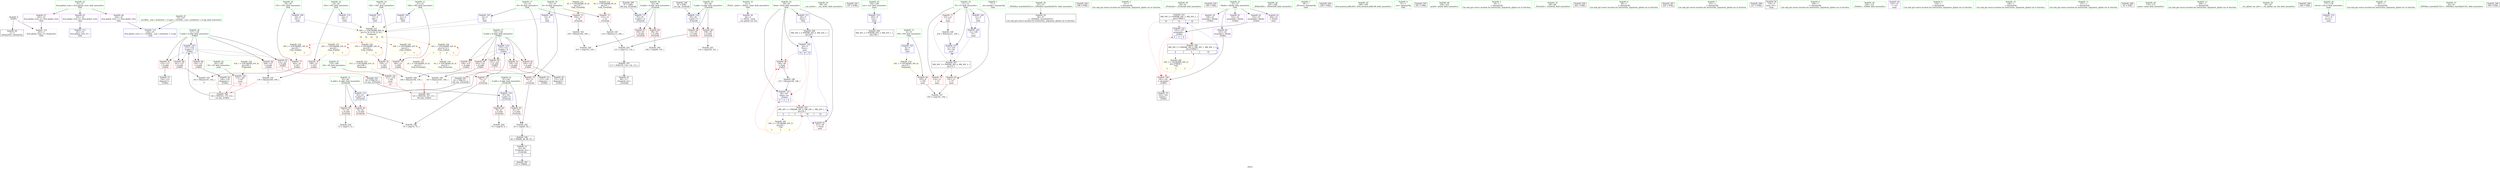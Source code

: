 digraph "SVFG" {
	label="SVFG";

	Node0x5572a5806910 [shape=record,color=grey,label="{NodeID: 0\nNullPtr}"];
	Node0x5572a5806910 -> Node0x5572a581ef80[style=solid];
	Node0x5572a5806910 -> Node0x5572a5823850[style=solid];
	Node0x5572a581e840 [shape=record,color=red,label="{NodeID: 97\n153\<--127\n\<--Y.addr\n_Z3dfsii\n}"];
	Node0x5572a581e840 -> Node0x5572a581f730[style=solid];
	Node0x5572a581c000 [shape=record,color=green,label="{NodeID: 14\n4\<--6\n_ZStL8__ioinit\<--_ZStL8__ioinit_field_insensitive\nGlob }"];
	Node0x5572a581c000 -> Node0x5572a581f800[style=solid];
	Node0x5572a5821b30 [shape=record,color=grey,label="{NodeID: 194\n167 = Binary(165, 166, )\n|{<s0>5}}"];
	Node0x5572a5821b30:s0 -> Node0x5572a5845c60[style=solid,color=red];
	Node0x5572a581e530 [shape=record,color=blue,label="{NodeID: 111\n28\<--9\nTotal\<--\nGlob }"];
	Node0x5572a581e530 -> Node0x5572a5831a70[style=dashed];
	Node0x5572a581cd40 [shape=record,color=green,label="{NodeID: 28\n48\<--49\n__cxa_atexit\<--__cxa_atexit_field_insensitive\n}"];
	Node0x5572a5844e60 [shape=record,color=black,label="{NodeID: 291\n197 = PHI()\n}"];
	Node0x5572a5831a70 [shape=record,color=black,label="{NodeID: 208\nMR_24V_2 = PHI(MR_24V_4, MR_24V_1, )\npts\{29 \}\n}"];
	Node0x5572a5831a70 -> Node0x5572a5824240[style=dashed];
	Node0x5572a5824170 [shape=record,color=blue,label="{NodeID: 125\n183\<--9\nLen\<--\nmain\n}"];
	Node0x5572a5824170 -> Node0x5572a5831f70[style=dashed];
	Node0x5572a581d9c0 [shape=record,color=green,label="{NodeID: 42\n181\<--182\nSY\<--SY_field_insensitive\nmain\n}"];
	Node0x5572a581d9c0 -> Node0x5572a581ec50[style=solid];
	Node0x5572a581f660 [shape=record,color=black,label="{NodeID: 56\n151\<--150\nidxprom5\<--\n_Z3dfsii\n}"];
	Node0x5572a5834a20 [shape=record,color=yellow,style=double,label="{NodeID: 236\n32V_1 = ENCHI(MR_32V_0)\npts\{14 16 \}\nFun[_Z3dfsii]|{<s0>3|<s1>3|<s2>4|<s3>5}}"];
	Node0x5572a5834a20:s0 -> Node0x5572a5833730[style=dashed,color=red];
	Node0x5572a5834a20:s1 -> Node0x5572a5833840[style=dashed,color=red];
	Node0x5572a5834a20:s2 -> Node0x5572a5834a20[style=dashed,color=red];
	Node0x5572a5834a20:s3 -> Node0x5572a5834a20[style=dashed,color=red];
	Node0x5572a5820250 [shape=record,color=red,label="{NodeID: 70\n214\<--11\n\<--TT\nmain\n}"];
	Node0x5572a5820db0 [shape=record,color=red,label="{NodeID: 84\n78\<--67\n\<--Y.addr\n_Z5checkii\n}"];
	Node0x5572a5820db0 -> Node0x5572a5822430[style=solid];
	Node0x5572a5806850 [shape=record,color=green,label="{NodeID: 1\n7\<--1\n__dso_handle\<--dummyObj\nGlob }"];
	Node0x5572a581e910 [shape=record,color=red,label="{NodeID: 98\n161\<--127\n\<--Y.addr\n_Z3dfsii\n}"];
	Node0x5572a581e910 -> Node0x5572a58219b0[style=solid];
	Node0x5572a581c0d0 [shape=record,color=green,label="{NodeID: 15\n8\<--10\nNN\<--NN_field_insensitive\nGlob }"];
	Node0x5572a581c0d0 -> Node0x5572a58200b0[style=solid];
	Node0x5572a581c0d0 -> Node0x5572a581ed20[style=solid];
	Node0x5572a5821cb0 [shape=record,color=grey,label="{NodeID: 195\n114 = Binary(113, 106, )\n}"];
	Node0x5572a5821cb0 -> Node0x5572a582a860[style=solid];
	Node0x5572a581e630 [shape=record,color=blue,label="{NodeID: 112\n241\<--34\nllvm.global_ctors_0\<--\nGlob }"];
	Node0x5572a581ce40 [shape=record,color=green,label="{NodeID: 29\n47\<--53\n_ZNSt8ios_base4InitD1Ev\<--_ZNSt8ios_base4InitD1Ev_field_insensitive\n}"];
	Node0x5572a581ce40 -> Node0x5572a581f150[style=solid];
	Node0x5572a5844f60 [shape=record,color=black,label="{NodeID: 292\n198 = PHI()\n}"];
	Node0x5572a5831f70 [shape=record,color=black,label="{NodeID: 209\nMR_45V_2 = PHI(MR_45V_3, MR_45V_1, )\npts\{184 \}\n}"];
	Node0x5572a5831f70 -> Node0x5572a5824170[style=dashed];
	Node0x5572a5824240 [shape=record,color=blue,label="{NodeID: 126\n28\<--9\nTotal\<--\nmain\n|{<s0>16|<s1>16|<s2>16}}"];
	Node0x5572a5824240:s0 -> Node0x5572a5820a70[style=dashed,color=red];
	Node0x5572a5824240:s1 -> Node0x5572a5823e30[style=dashed,color=red];
	Node0x5572a5824240:s2 -> Node0x5572a5830b70[style=dashed,color=red];
	Node0x5572a581da90 [shape=record,color=green,label="{NodeID: 43\n183\<--184\nLen\<--Len_field_insensitive\nmain\n}"];
	Node0x5572a581da90 -> Node0x5572a5824170[style=solid];
	Node0x5572a5833e90 [shape=record,color=yellow,style=double,label="{NodeID: 223\n41V_1 = ENCHI(MR_41V_0)\npts\{180 \}\nFun[main]}"];
	Node0x5572a5833e90 -> Node0x5572a581eb80[style=dashed];
	Node0x5572a581f730 [shape=record,color=black,label="{NodeID: 57\n154\<--153\nidxprom7\<--\n_Z3dfsii\n}"];
	Node0x5572a5820320 [shape=record,color=red,label="{NodeID: 71\n221\<--11\n\<--TT\nmain\n}"];
	Node0x5572a5820320 -> Node0x5572a58284d0[style=solid];
	Node0x5572a5820e80 [shape=record,color=red,label="{NodeID: 85\n81\<--67\n\<--Y.addr\n_Z5checkii\n}"];
	Node0x5572a5820e80 -> Node0x5572a582a720[style=solid];
	Node0x5572a581b110 [shape=record,color=green,label="{NodeID: 2\n9\<--1\n\<--dummyObj\nCan only get source location for instruction, argument, global var or function.}"];
	Node0x5572a581e9e0 [shape=record,color=red,label="{NodeID: 99\n168\<--127\n\<--Y.addr\n_Z3dfsii\n}"];
	Node0x5572a581e9e0 -> Node0x5572a5828650[style=solid];
	Node0x5572a581c1a0 [shape=record,color=green,label="{NodeID: 16\n11\<--12\nTT\<--TT_field_insensitive\nGlob }"];
	Node0x5572a581c1a0 -> Node0x5572a5820180[style=solid];
	Node0x5572a581c1a0 -> Node0x5572a5820250[style=solid];
	Node0x5572a581c1a0 -> Node0x5572a5820320[style=solid];
	Node0x5572a581c1a0 -> Node0x5572a581ee20[style=solid];
	Node0x5572a581c1a0 -> Node0x5572a58240a0[style=solid];
	Node0x5572a581c1a0 -> Node0x5572a5824310[style=solid];
	Node0x5572a5821e30 [shape=record,color=grey,label="{NodeID: 196\n100 = cmp(99, 101, )\n}"];
	Node0x5572a5823790 [shape=record,color=blue,label="{NodeID: 113\n242\<--35\nllvm.global_ctors_1\<--_GLOBAL__sub_I_xreborner_1_0.cpp\nGlob }"];
	Node0x5572a581cf40 [shape=record,color=green,label="{NodeID: 30\n60\<--61\n_Z5checkii\<--_Z5checkii_field_insensitive\n}"];
	Node0x5572a5845060 [shape=record,color=black,label="{NodeID: 293\n199 = PHI()\n}"];
	Node0x5572a5832470 [shape=record,color=black,label="{NodeID: 210\nMR_30V_2 = PHI(MR_30V_3, MR_30V_1, )\npts\{270000 \}\n|{<s0>16|<s1>16|<s2>16}}"];
	Node0x5572a5832470:s0 -> Node0x5572a581eab0[style=dashed,color=red];
	Node0x5572a5832470:s1 -> Node0x5572a5823f00[style=dashed,color=red];
	Node0x5572a5832470:s2 -> Node0x5572a5831070[style=dashed,color=red];
	Node0x5572a5824310 [shape=record,color=blue,label="{NodeID: 127\n11\<--222\nTT\<--inc\nmain\n}"];
	Node0x5572a5824310 -> Node0x5572a5831570[style=dashed];
	Node0x5572a581db60 [shape=record,color=green,label="{NodeID: 44\n187\<--188\n_ZNSirsERi\<--_ZNSirsERi_field_insensitive\n}"];
	Node0x5572a5833f70 [shape=record,color=yellow,style=double,label="{NodeID: 224\n43V_1 = ENCHI(MR_43V_0)\npts\{182 \}\nFun[main]}"];
	Node0x5572a5833f70 -> Node0x5572a581ec50[style=dashed];
	Node0x5572a581f800 [shape=record,color=purple,label="{NodeID: 58\n44\<--4\n\<--_ZStL8__ioinit\n__cxx_global_var_init\n}"];
	Node0x5572a58203f0 [shape=record,color=red,label="{NodeID: 72\n75\<--13\n\<--W\n_Z5checkii\n}"];
	Node0x5572a58203f0 -> Node0x5572a5822130[style=solid];
	Node0x5572a5820f50 [shape=record,color=red,label="{NodeID: 86\n99\<--93\n\<--X.addr\n_Z5outofii\n}"];
	Node0x5572a5820f50 -> Node0x5572a5821e30[style=solid];
	Node0x5572a581b1a0 [shape=record,color=green,label="{NodeID: 3\n30\<--1\n_ZSt3cin\<--dummyObj\nGlob }"];
	Node0x5572a581eab0 [shape=record,color=red,label="{NodeID: 100\n142\<--141\n\<--arrayidx2\n_Z3dfsii\n}"];
	Node0x5572a581eab0 -> Node0x5572a581f590[style=solid];
	Node0x5572a581c270 [shape=record,color=green,label="{NodeID: 17\n13\<--14\nW\<--W_field_insensitive\nGlob }"];
	Node0x5572a581c270 -> Node0x5572a58203f0[style=solid];
	Node0x5572a581c270 -> Node0x5572a58204c0[style=solid];
	Node0x5572a581c270 -> Node0x5572a581df30[style=solid];
	Node0x5572a5821fb0 [shape=record,color=grey,label="{NodeID: 197\n193 = cmp(191, 192, )\n}"];
	Node0x5572a5823850 [shape=record,color=blue, style = dotted,label="{NodeID: 114\n243\<--3\nllvm.global_ctors_2\<--dummyVal\nGlob }"];
	Node0x5572a581d040 [shape=record,color=green,label="{NodeID: 31\n65\<--66\nX.addr\<--X.addr_field_insensitive\n_Z5checkii\n}"];
	Node0x5572a581d040 -> Node0x5572a5820c10[style=solid];
	Node0x5572a581d040 -> Node0x5572a5820ce0[style=solid];
	Node0x5572a581d040 -> Node0x5572a5823950[style=solid];
	Node0x5572a5845160 [shape=record,color=black,label="{NodeID: 294\n200 = PHI()\n}"];
	Node0x5572a5832970 [shape=record,color=yellow,style=double,label="{NodeID: 211\n2V_1 = ENCHI(MR_2V_0)\npts\{14 \}\nFun[_Z5outofii]}"];
	Node0x5572a5832970 -> Node0x5572a58204c0[style=dashed];
	Node0x5572a581dc60 [shape=record,color=green,label="{NodeID: 45\n208\<--209\nllvm.memset.p0i8.i64\<--llvm.memset.p0i8.i64_field_insensitive\n}"];
	Node0x5572a581f8d0 [shape=record,color=purple,label="{NodeID: 59\n138\<--25\narrayidx\<--Marks\n_Z3dfsii\n}"];
	Node0x5572a58204c0 [shape=record,color=red,label="{NodeID: 73\n104\<--13\n\<--W\n_Z5outofii\n}"];
	Node0x5572a58204c0 -> Node0x5572a5821830[style=solid];
	Node0x5572a5821020 [shape=record,color=red,label="{NodeID: 87\n103\<--93\n\<--X.addr\n_Z5outofii\n}"];
	Node0x5572a5821020 -> Node0x5572a58222b0[style=solid];
	Node0x5572a581b230 [shape=record,color=green,label="{NodeID: 4\n31\<--1\n.str\<--dummyObj\nGlob }"];
	Node0x5572a581eb80 [shape=record,color=red,label="{NodeID: 101\n211\<--179\n\<--SX\nmain\n|{<s0>16}}"];
	Node0x5572a581eb80:s0 -> Node0x5572a5845c60[style=solid,color=red];
	Node0x5572a581c340 [shape=record,color=green,label="{NodeID: 18\n15\<--16\nH\<--H_field_insensitive\nGlob }"];
	Node0x5572a581c340 -> Node0x5572a5820590[style=solid];
	Node0x5572a581c340 -> Node0x5572a5820660[style=solid];
	Node0x5572a581c340 -> Node0x5572a581e030[style=solid];
	Node0x5572a5837e80 [shape=record,color=yellow,style=double,label="{NodeID: 281\n24V_3 = CSCHI(MR_24V_2)\npts\{29 \}\nCS[]|{<s0>5|<s1>5|<s2>5}}"];
	Node0x5572a5837e80:s0 -> Node0x5572a5820a70[style=dashed,color=red];
	Node0x5572a5837e80:s1 -> Node0x5572a5823e30[style=dashed,color=red];
	Node0x5572a5837e80:s2 -> Node0x5572a5830b70[style=dashed,color=red];
	Node0x5572a5822130 [shape=record,color=grey,label="{NodeID: 198\n76 = cmp(74, 75, )\n}"];
	Node0x5572a5823950 [shape=record,color=blue,label="{NodeID: 115\n65\<--63\nX.addr\<--X\n_Z5checkii\n}"];
	Node0x5572a5823950 -> Node0x5572a5820c10[style=dashed];
	Node0x5572a5823950 -> Node0x5572a5820ce0[style=dashed];
	Node0x5572a581d110 [shape=record,color=green,label="{NodeID: 32\n67\<--68\nY.addr\<--Y.addr_field_insensitive\n_Z5checkii\n}"];
	Node0x5572a581d110 -> Node0x5572a5820db0[style=solid];
	Node0x5572a581d110 -> Node0x5572a5820e80[style=solid];
	Node0x5572a581d110 -> Node0x5572a5823a20[style=solid];
	Node0x5572a5845260 [shape=record,color=black,label="{NodeID: 295\n201 = PHI()\n}"];
	Node0x5572a5833490 [shape=record,color=yellow,style=double,label="{NodeID: 212\n4V_1 = ENCHI(MR_4V_0)\npts\{16 \}\nFun[_Z5outofii]}"];
	Node0x5572a5833490 -> Node0x5572a5820660[style=dashed];
	Node0x5572a581dd60 [shape=record,color=green,label="{NodeID: 46\n218\<--219\nprintf\<--printf_field_insensitive\n}"];
	Node0x5572a581f9a0 [shape=record,color=purple,label="{NodeID: 60\n141\<--25\narrayidx2\<--Marks\n_Z3dfsii\n}"];
	Node0x5572a581f9a0 -> Node0x5572a581eab0[style=solid];
	Node0x5572a5820590 [shape=record,color=red,label="{NodeID: 74\n82\<--15\n\<--H\n_Z5checkii\n}"];
	Node0x5572a5820590 -> Node0x5572a582a720[style=solid];
	Node0x5572a58210f0 [shape=record,color=red,label="{NodeID: 88\n109\<--95\n\<--Y.addr\n_Z5outofii\n}"];
	Node0x5572a58210f0 -> Node0x5572a58225b0[style=solid];
	Node0x5572a581b2c0 [shape=record,color=green,label="{NodeID: 5\n34\<--1\n\<--dummyObj\nCan only get source location for instruction, argument, global var or function.}"];
	Node0x5572a581ec50 [shape=record,color=red,label="{NodeID: 102\n212\<--181\n\<--SY\nmain\n|{<s0>16}}"];
	Node0x5572a581ec50:s0 -> Node0x5572a5845f40[style=solid,color=red];
	Node0x5572a581c440 [shape=record,color=green,label="{NodeID: 19\n17\<--18\nOX1\<--OX1_field_insensitive\nGlob }"];
	Node0x5572a581c440 -> Node0x5572a5820730[style=solid];
	Node0x5572a581c440 -> Node0x5572a581e130[style=solid];
	Node0x5572a5837fe0 [shape=record,color=yellow,style=double,label="{NodeID: 282\n30V_3 = CSCHI(MR_30V_2)\npts\{270000 \}\nCS[]|{<s0>5|<s1>5|<s2>5}}"];
	Node0x5572a5837fe0:s0 -> Node0x5572a581eab0[style=dashed,color=red];
	Node0x5572a5837fe0:s1 -> Node0x5572a5823f00[style=dashed,color=red];
	Node0x5572a5837fe0:s2 -> Node0x5572a5831070[style=dashed,color=red];
	Node0x5572a58222b0 [shape=record,color=grey,label="{NodeID: 199\n107 = cmp(103, 105, )\n}"];
	Node0x5572a5823a20 [shape=record,color=blue,label="{NodeID: 116\n67\<--64\nY.addr\<--Y\n_Z5checkii\n}"];
	Node0x5572a5823a20 -> Node0x5572a5820db0[style=dashed];
	Node0x5572a5823a20 -> Node0x5572a5820e80[style=dashed];
	Node0x5572a581d1e0 [shape=record,color=green,label="{NodeID: 33\n88\<--89\n_Z5outofii\<--_Z5outofii_field_insensitive\n}"];
	Node0x5572a5845360 [shape=record,color=black,label="{NodeID: 296\n202 = PHI()\n}"];
	Node0x5572a581de60 [shape=record,color=green,label="{NodeID: 47\n35\<--237\n_GLOBAL__sub_I_xreborner_1_0.cpp\<--_GLOBAL__sub_I_xreborner_1_0.cpp_field_insensitive\n}"];
	Node0x5572a581de60 -> Node0x5572a5823790[style=solid];
	Node0x5572a5834210 [shape=record,color=yellow,style=double,label="{NodeID: 227\n48V_1 = ENCHI(MR_48V_0)\npts\{14 16 18 20 22 24 \}\nFun[main]|{<s0>16|<s1>16|<s2>16|<s3>16|<s4>16}}"];
	Node0x5572a5834210:s0 -> Node0x5572a58342f0[style=dashed,color=red];
	Node0x5572a5834210:s1 -> Node0x5572a5834400[style=dashed,color=red];
	Node0x5572a5834210:s2 -> Node0x5572a58344e0[style=dashed,color=red];
	Node0x5572a5834210:s3 -> Node0x5572a58345c0[style=dashed,color=red];
	Node0x5572a5834210:s4 -> Node0x5572a5834a20[style=dashed,color=red];
	Node0x5572a581fa70 [shape=record,color=purple,label="{NodeID: 61\n152\<--25\narrayidx6\<--Marks\n_Z3dfsii\n}"];
	Node0x5572a5820660 [shape=record,color=red,label="{NodeID: 75\n113\<--15\n\<--H\n_Z5outofii\n}"];
	Node0x5572a5820660 -> Node0x5572a5821cb0[style=solid];
	Node0x5572a58211c0 [shape=record,color=red,label="{NodeID: 89\n112\<--95\n\<--Y.addr\n_Z5outofii\n}"];
	Node0x5572a58211c0 -> Node0x5572a582a860[style=solid];
	Node0x5572a581bb00 [shape=record,color=green,label="{NodeID: 6\n86\<--1\n\<--dummyObj\nCan only get source location for instruction, argument, global var or function.}"];
	Node0x5572a5827590 [shape=record,color=black,label="{NodeID: 186\n85 = PHI(86, 86, 86, 83, )\n}"];
	Node0x5572a5827590 -> Node0x5572a581f250[style=solid];
	Node0x5572a581ed20 [shape=record,color=blue,label="{NodeID: 103\n8\<--9\nNN\<--\nGlob }"];
	Node0x5572a581ed20 -> Node0x5572a5833ae0[style=dashed];
	Node0x5572a581c540 [shape=record,color=green,label="{NodeID: 20\n19\<--20\nOY1\<--OY1_field_insensitive\nGlob }"];
	Node0x5572a581c540 -> Node0x5572a5820800[style=solid];
	Node0x5572a581c540 -> Node0x5572a581e230[style=solid];
	Node0x5572a5822430 [shape=record,color=grey,label="{NodeID: 200\n79 = cmp(78, 9, )\n}"];
	Node0x5572a5823af0 [shape=record,color=blue,label="{NodeID: 117\n93\<--91\nX.addr\<--X\n_Z5outofii\n}"];
	Node0x5572a5823af0 -> Node0x5572a5820f50[style=dashed];
	Node0x5572a5823af0 -> Node0x5572a5821020[style=dashed];
	Node0x5572a581d2e0 [shape=record,color=green,label="{NodeID: 34\n93\<--94\nX.addr\<--X.addr_field_insensitive\n_Z5outofii\n}"];
	Node0x5572a581d2e0 -> Node0x5572a5820f50[style=solid];
	Node0x5572a581d2e0 -> Node0x5572a5821020[style=solid];
	Node0x5572a581d2e0 -> Node0x5572a5823af0[style=solid];
	Node0x5572a5845590 [shape=record,color=black,label="{NodeID: 297\n203 = PHI()\n}"];
	Node0x5572a581ef80 [shape=record,color=black,label="{NodeID: 48\n2\<--3\ndummyVal\<--dummyVal\n}"];
	Node0x5572a58342f0 [shape=record,color=yellow,style=double,label="{NodeID: 228\n16V_1 = ENCHI(MR_16V_0)\npts\{18 \}\nFun[_Z3dfsii]|{|<s1>4|<s2>5}}"];
	Node0x5572a58342f0 -> Node0x5572a5820730[style=dashed];
	Node0x5572a58342f0:s1 -> Node0x5572a58342f0[style=dashed,color=red];
	Node0x5572a58342f0:s2 -> Node0x5572a58342f0[style=dashed,color=red];
	Node0x5572a581fb40 [shape=record,color=purple,label="{NodeID: 62\n155\<--25\narrayidx8\<--Marks\n_Z3dfsii\n}"];
	Node0x5572a581fb40 -> Node0x5572a5823f00[style=solid];
	Node0x5572a5820730 [shape=record,color=red,label="{NodeID: 76\n159\<--17\n\<--OX1\n_Z3dfsii\n}"];
	Node0x5572a5820730 -> Node0x5572a5828350[style=solid];
	Node0x5572a5821290 [shape=record,color=red,label="{NodeID: 90\n131\<--125\n\<--X.addr\n_Z3dfsii\n|{<s0>3}}"];
	Node0x5572a5821290:s0 -> Node0x5572a5845990[style=solid,color=red];
	Node0x5572a581bb90 [shape=record,color=green,label="{NodeID: 7\n101\<--1\n\<--dummyObj\nCan only get source location for instruction, argument, global var or function.}"];
	Node0x5572a5827bb0 [shape=record,color=black,label="{NodeID: 187\n117 = PHI(118, 118, 118, 115, )\n}"];
	Node0x5572a5827bb0 -> Node0x5572a581f320[style=solid];
	Node0x5572a581ee20 [shape=record,color=blue,label="{NodeID: 104\n11\<--9\nTT\<--\nGlob }"];
	Node0x5572a581ee20 -> Node0x5572a58240a0[style=dashed];
	Node0x5572a581c640 [shape=record,color=green,label="{NodeID: 21\n21\<--22\nOX2\<--OX2_field_insensitive\nGlob }"];
	Node0x5572a581c640 -> Node0x5572a58208d0[style=solid];
	Node0x5572a581c640 -> Node0x5572a581e330[style=solid];
	Node0x5572a58225b0 [shape=record,color=grey,label="{NodeID: 201\n110 = cmp(109, 101, )\n}"];
	Node0x5572a5823bc0 [shape=record,color=blue,label="{NodeID: 118\n95\<--92\nY.addr\<--Y\n_Z5outofii\n}"];
	Node0x5572a5823bc0 -> Node0x5572a58210f0[style=dashed];
	Node0x5572a5823bc0 -> Node0x5572a58211c0[style=dashed];
	Node0x5572a581d3b0 [shape=record,color=green,label="{NodeID: 35\n95\<--96\nY.addr\<--Y.addr_field_insensitive\n_Z5outofii\n}"];
	Node0x5572a581d3b0 -> Node0x5572a58210f0[style=solid];
	Node0x5572a581d3b0 -> Node0x5572a58211c0[style=solid];
	Node0x5572a581d3b0 -> Node0x5572a5823bc0[style=solid];
	Node0x5572a5845660 [shape=record,color=black,label="{NodeID: 298\n217 = PHI()\n}"];
	Node0x5572a5833730 [shape=record,color=yellow,style=double,label="{NodeID: 215\n2V_1 = ENCHI(MR_2V_0)\npts\{14 \}\nFun[_Z5checkii]}"];
	Node0x5572a5833730 -> Node0x5572a58203f0[style=dashed];
	Node0x5572a581f080 [shape=record,color=black,label="{NodeID: 49\n176\<--9\nmain_ret\<--\nmain\n}"];
	Node0x5572a5834400 [shape=record,color=yellow,style=double,label="{NodeID: 229\n18V_1 = ENCHI(MR_18V_0)\npts\{20 \}\nFun[_Z3dfsii]|{|<s1>4|<s2>5}}"];
	Node0x5572a5834400 -> Node0x5572a5820800[style=dashed];
	Node0x5572a5834400:s1 -> Node0x5572a5834400[style=dashed,color=red];
	Node0x5572a5834400:s2 -> Node0x5572a5834400[style=dashed,color=red];
	Node0x5572a581fc10 [shape=record,color=purple,label="{NodeID: 63\n204\<--25\n\<--Marks\nmain\n}"];
	Node0x5572a5820800 [shape=record,color=red,label="{NodeID: 77\n162\<--19\n\<--OY1\n_Z3dfsii\n}"];
	Node0x5572a5820800 -> Node0x5572a58219b0[style=solid];
	Node0x5572a5821360 [shape=record,color=red,label="{NodeID: 91\n136\<--125\n\<--X.addr\n_Z3dfsii\n}"];
	Node0x5572a5821360 -> Node0x5572a581f3f0[style=solid];
	Node0x5572a581bc20 [shape=record,color=green,label="{NodeID: 8\n106\<--1\n\<--dummyObj\nCan only get source location for instruction, argument, global var or function.}"];
	Node0x5572a58281d0 [shape=record,color=grey,label="{NodeID: 188\n147 = Binary(146, 148, )\n}"];
	Node0x5572a58281d0 -> Node0x5572a5823e30[style=solid];
	Node0x5572a581df30 [shape=record,color=blue,label="{NodeID: 105\n13\<--9\nW\<--\nGlob }"];
	Node0x5572a581df30 -> Node0x5572a5834210[style=dashed];
	Node0x5572a581c740 [shape=record,color=green,label="{NodeID: 22\n23\<--24\nOY2\<--OY2_field_insensitive\nGlob }"];
	Node0x5572a581c740 -> Node0x5572a58209a0[style=solid];
	Node0x5572a581c740 -> Node0x5572a581e430[style=solid];
	Node0x5572a582a720 [shape=record,color=grey,label="{NodeID: 202\n83 = cmp(81, 82, )\n}"];
	Node0x5572a582a720 -> Node0x5572a5827590[style=solid];
	Node0x5572a5823c90 [shape=record,color=blue,label="{NodeID: 119\n125\<--123\nX.addr\<--X\n_Z3dfsii\n}"];
	Node0x5572a5823c90 -> Node0x5572a5821290[style=dashed];
	Node0x5572a5823c90 -> Node0x5572a5821360[style=dashed];
	Node0x5572a5823c90 -> Node0x5572a5821430[style=dashed];
	Node0x5572a5823c90 -> Node0x5572a5821500[style=dashed];
	Node0x5572a5823c90 -> Node0x5572a58215d0[style=dashed];
	Node0x5572a581d480 [shape=record,color=green,label="{NodeID: 36\n120\<--121\n_Z3dfsii\<--_Z3dfsii_field_insensitive\n}"];
	Node0x5572a5845730 [shape=record,color=black,label="{NodeID: 299\n91 = PHI()\n0th arg _Z5outofii }"];
	Node0x5572a5845730 -> Node0x5572a5823af0[style=solid];
	Node0x5572a5833840 [shape=record,color=yellow,style=double,label="{NodeID: 216\n4V_1 = ENCHI(MR_4V_0)\npts\{16 \}\nFun[_Z5checkii]}"];
	Node0x5572a5833840 -> Node0x5572a5820590[style=dashed];
	Node0x5572a581f150 [shape=record,color=black,label="{NodeID: 50\n46\<--47\n\<--_ZNSt8ios_base4InitD1Ev\nCan only get source location for instruction, argument, global var or function.}"];
	Node0x5572a58344e0 [shape=record,color=yellow,style=double,label="{NodeID: 230\n20V_1 = ENCHI(MR_20V_0)\npts\{22 \}\nFun[_Z3dfsii]|{|<s1>4|<s2>5}}"];
	Node0x5572a58344e0 -> Node0x5572a58208d0[style=dashed];
	Node0x5572a58344e0:s1 -> Node0x5572a58344e0[style=dashed,color=red];
	Node0x5572a58344e0:s2 -> Node0x5572a58344e0[style=dashed,color=red];
	Node0x5572a581fce0 [shape=record,color=purple,label="{NodeID: 64\n216\<--31\n\<--.str\nmain\n}"];
	Node0x5572a58208d0 [shape=record,color=red,label="{NodeID: 78\n166\<--21\n\<--OX2\n_Z3dfsii\n}"];
	Node0x5572a58208d0 -> Node0x5572a5821b30[style=solid];
	Node0x5572a5821430 [shape=record,color=red,label="{NodeID: 92\n150\<--125\n\<--X.addr\n_Z3dfsii\n}"];
	Node0x5572a5821430 -> Node0x5572a581f660[style=solid];
	Node0x5572a581bcb0 [shape=record,color=green,label="{NodeID: 9\n118\<--1\n\<--dummyObj\nCan only get source location for instruction, argument, global var or function.}"];
	Node0x5572a5828350 [shape=record,color=grey,label="{NodeID: 189\n160 = Binary(158, 159, )\n|{<s0>4}}"];
	Node0x5572a5828350:s0 -> Node0x5572a5845c60[style=solid,color=red];
	Node0x5572a581e030 [shape=record,color=blue,label="{NodeID: 106\n15\<--9\nH\<--\nGlob }"];
	Node0x5572a581e030 -> Node0x5572a5834210[style=dashed];
	Node0x5572a581c840 [shape=record,color=green,label="{NodeID: 23\n25\<--27\nMarks\<--Marks_field_insensitive\nGlob }"];
	Node0x5572a581c840 -> Node0x5572a581f8d0[style=solid];
	Node0x5572a581c840 -> Node0x5572a581f9a0[style=solid];
	Node0x5572a581c840 -> Node0x5572a581fa70[style=solid];
	Node0x5572a581c840 -> Node0x5572a581fb40[style=solid];
	Node0x5572a581c840 -> Node0x5572a581fc10[style=solid];
	Node0x5572a582a860 [shape=record,color=grey,label="{NodeID: 203\n115 = cmp(112, 114, )\n}"];
	Node0x5572a582a860 -> Node0x5572a5827bb0[style=solid];
	Node0x5572a5823d60 [shape=record,color=blue,label="{NodeID: 120\n127\<--124\nY.addr\<--Y\n_Z3dfsii\n}"];
	Node0x5572a5823d60 -> Node0x5572a58216a0[style=dashed];
	Node0x5572a5823d60 -> Node0x5572a581e770[style=dashed];
	Node0x5572a5823d60 -> Node0x5572a581e840[style=dashed];
	Node0x5572a5823d60 -> Node0x5572a581e910[style=dashed];
	Node0x5572a5823d60 -> Node0x5572a581e9e0[style=dashed];
	Node0x5572a581d580 [shape=record,color=green,label="{NodeID: 37\n125\<--126\nX.addr\<--X.addr_field_insensitive\n_Z3dfsii\n}"];
	Node0x5572a581d580 -> Node0x5572a5821290[style=solid];
	Node0x5572a581d580 -> Node0x5572a5821360[style=solid];
	Node0x5572a581d580 -> Node0x5572a5821430[style=solid];
	Node0x5572a581d580 -> Node0x5572a5821500[style=solid];
	Node0x5572a581d580 -> Node0x5572a58215d0[style=solid];
	Node0x5572a581d580 -> Node0x5572a5823c90[style=solid];
	Node0x5572a5845890 [shape=record,color=black,label="{NodeID: 300\n92 = PHI()\n1st arg _Z5outofii }"];
	Node0x5572a5845890 -> Node0x5572a5823bc0[style=solid];
	Node0x5572a581f250 [shape=record,color=black,label="{NodeID: 51\n62\<--85\n_Z5checkii_ret\<--\n_Z5checkii\n|{<s0>3}}"];
	Node0x5572a581f250:s0 -> Node0x5572a5844a00[style=solid,color=blue];
	Node0x5572a58345c0 [shape=record,color=yellow,style=double,label="{NodeID: 231\n22V_1 = ENCHI(MR_22V_0)\npts\{24 \}\nFun[_Z3dfsii]|{|<s1>4|<s2>5}}"];
	Node0x5572a58345c0 -> Node0x5572a58209a0[style=dashed];
	Node0x5572a58345c0:s1 -> Node0x5572a58345c0[style=dashed,color=red];
	Node0x5572a58345c0:s2 -> Node0x5572a58345c0[style=dashed,color=red];
	Node0x5572a581fdb0 [shape=record,color=purple,label="{NodeID: 65\n241\<--33\nllvm.global_ctors_0\<--llvm.global_ctors\nGlob }"];
	Node0x5572a581fdb0 -> Node0x5572a581e630[style=solid];
	Node0x5572a58209a0 [shape=record,color=red,label="{NodeID: 79\n169\<--23\n\<--OY2\n_Z3dfsii\n}"];
	Node0x5572a58209a0 -> Node0x5572a5828650[style=solid];
	Node0x5572a5821500 [shape=record,color=red,label="{NodeID: 93\n158\<--125\n\<--X.addr\n_Z3dfsii\n}"];
	Node0x5572a5821500 -> Node0x5572a5828350[style=solid];
	Node0x5572a581bd40 [shape=record,color=green,label="{NodeID: 10\n148\<--1\n\<--dummyObj\nCan only get source location for instruction, argument, global var or function.}"];
	Node0x5572a58284d0 [shape=record,color=grey,label="{NodeID: 190\n222 = Binary(221, 148, )\n}"];
	Node0x5572a58284d0 -> Node0x5572a5824310[style=solid];
	Node0x5572a581e130 [shape=record,color=blue,label="{NodeID: 107\n17\<--9\nOX1\<--\nGlob }"];
	Node0x5572a581e130 -> Node0x5572a5834210[style=dashed];
	Node0x5572a581c940 [shape=record,color=green,label="{NodeID: 24\n28\<--29\nTotal\<--Total_field_insensitive\nGlob }"];
	Node0x5572a581c940 -> Node0x5572a5820a70[style=solid];
	Node0x5572a581c940 -> Node0x5572a5820b40[style=solid];
	Node0x5572a581c940 -> Node0x5572a581e530[style=solid];
	Node0x5572a581c940 -> Node0x5572a5823e30[style=solid];
	Node0x5572a581c940 -> Node0x5572a5824240[style=solid];
	Node0x5572a5844a00 [shape=record,color=black,label="{NodeID: 287\n133 = PHI(62, )\n}"];
	Node0x5572a582a9e0 [shape=record,color=grey,label="{NodeID: 204\n72 = cmp(71, 9, )\n}"];
	Node0x5572a5823e30 [shape=record,color=blue,label="{NodeID: 121\n28\<--147\nTotal\<--inc\n_Z3dfsii\n|{<s0>4|<s1>4|<s2>4}}"];
	Node0x5572a5823e30:s0 -> Node0x5572a5820a70[style=dashed,color=red];
	Node0x5572a5823e30:s1 -> Node0x5572a5823e30[style=dashed,color=red];
	Node0x5572a5823e30:s2 -> Node0x5572a5830b70[style=dashed,color=red];
	Node0x5572a581d650 [shape=record,color=green,label="{NodeID: 38\n127\<--128\nY.addr\<--Y.addr_field_insensitive\n_Z3dfsii\n}"];
	Node0x5572a581d650 -> Node0x5572a58216a0[style=solid];
	Node0x5572a581d650 -> Node0x5572a581e770[style=solid];
	Node0x5572a581d650 -> Node0x5572a581e840[style=solid];
	Node0x5572a581d650 -> Node0x5572a581e910[style=solid];
	Node0x5572a581d650 -> Node0x5572a581e9e0[style=solid];
	Node0x5572a581d650 -> Node0x5572a5823d60[style=solid];
	Node0x5572a5845990 [shape=record,color=black,label="{NodeID: 301\n63 = PHI(131, )\n0th arg _Z5checkii }"];
	Node0x5572a5845990 -> Node0x5572a5823950[style=solid];
	Node0x5572a581f320 [shape=record,color=black,label="{NodeID: 52\n90\<--117\n_Z5outofii_ret\<--\n_Z5outofii\n}"];
	Node0x5572a581feb0 [shape=record,color=purple,label="{NodeID: 66\n242\<--33\nllvm.global_ctors_1\<--llvm.global_ctors\nGlob }"];
	Node0x5572a581feb0 -> Node0x5572a5823790[style=solid];
	Node0x5572a5820a70 [shape=record,color=red,label="{NodeID: 80\n146\<--28\n\<--Total\n_Z3dfsii\n}"];
	Node0x5572a5820a70 -> Node0x5572a58281d0[style=solid];
	Node0x5572a58215d0 [shape=record,color=red,label="{NodeID: 94\n165\<--125\n\<--X.addr\n_Z3dfsii\n}"];
	Node0x5572a58215d0 -> Node0x5572a5821b30[style=solid];
	Node0x5572a581bdd0 [shape=record,color=green,label="{NodeID: 11\n157\<--1\n\<--dummyObj\nCan only get source location for instruction, argument, global var or function.}"];
	Node0x5572a5828650 [shape=record,color=grey,label="{NodeID: 191\n170 = Binary(168, 169, )\n|{<s0>5}}"];
	Node0x5572a5828650:s0 -> Node0x5572a5845f40[style=solid,color=red];
	Node0x5572a581e230 [shape=record,color=blue,label="{NodeID: 108\n19\<--9\nOY1\<--\nGlob }"];
	Node0x5572a581e230 -> Node0x5572a5834210[style=dashed];
	Node0x5572a581ca40 [shape=record,color=green,label="{NodeID: 25\n33\<--37\nllvm.global_ctors\<--llvm.global_ctors_field_insensitive\nGlob }"];
	Node0x5572a581ca40 -> Node0x5572a581fdb0[style=solid];
	Node0x5572a581ca40 -> Node0x5572a581feb0[style=solid];
	Node0x5572a581ca40 -> Node0x5572a581ffb0[style=solid];
	Node0x5572a5844b60 [shape=record,color=black,label="{NodeID: 288\n45 = PHI()\n}"];
	Node0x5572a5830b70 [shape=record,color=black,label="{NodeID: 205\nMR_24V_5 = PHI(MR_24V_4, MR_24V_1, MR_24V_1, )\npts\{29 \}\n|{<s0>4|<s1>5|<s2>16|<s3>16}}"];
	Node0x5572a5830b70:s0 -> Node0x5572a5837e80[style=dashed,color=blue];
	Node0x5572a5830b70:s1 -> Node0x5572a5830b70[style=dashed,color=blue];
	Node0x5572a5830b70:s2 -> Node0x5572a5820b40[style=dashed,color=blue];
	Node0x5572a5830b70:s3 -> Node0x5572a5831a70[style=dashed,color=blue];
	Node0x5572a5823f00 [shape=record,color=blue,label="{NodeID: 122\n155\<--157\narrayidx8\<--\n_Z3dfsii\n|{<s0>4|<s1>4|<s2>4}}"];
	Node0x5572a5823f00:s0 -> Node0x5572a581eab0[style=dashed,color=red];
	Node0x5572a5823f00:s1 -> Node0x5572a5823f00[style=dashed,color=red];
	Node0x5572a5823f00:s2 -> Node0x5572a5831070[style=dashed,color=red];
	Node0x5572a581d720 [shape=record,color=green,label="{NodeID: 39\n174\<--175\nmain\<--main_field_insensitive\n}"];
	Node0x5572a5845b20 [shape=record,color=black,label="{NodeID: 302\n64 = PHI(132, )\n1st arg _Z5checkii }"];
	Node0x5572a5845b20 -> Node0x5572a5823a20[style=solid];
	Node0x5572a5833ae0 [shape=record,color=yellow,style=double,label="{NodeID: 219\n34V_1 = ENCHI(MR_34V_0)\npts\{10 \}\nFun[main]}"];
	Node0x5572a5833ae0 -> Node0x5572a58200b0[style=dashed];
	Node0x5572a581f3f0 [shape=record,color=black,label="{NodeID: 53\n137\<--136\nidxprom\<--\n_Z3dfsii\n}"];
	Node0x5572a581ffb0 [shape=record,color=purple,label="{NodeID: 67\n243\<--33\nllvm.global_ctors_2\<--llvm.global_ctors\nGlob }"];
	Node0x5572a581ffb0 -> Node0x5572a5823850[style=solid];
	Node0x5572a5820b40 [shape=record,color=red,label="{NodeID: 81\n215\<--28\n\<--Total\nmain\n}"];
	Node0x5572a58216a0 [shape=record,color=red,label="{NodeID: 95\n132\<--127\n\<--Y.addr\n_Z3dfsii\n|{<s0>3}}"];
	Node0x5572a58216a0:s0 -> Node0x5572a5845b20[style=solid,color=red];
	Node0x5572a581be60 [shape=record,color=green,label="{NodeID: 12\n206\<--1\n\<--dummyObj\nCan only get source location for instruction, argument, global var or function.}"];
	Node0x5572a5821830 [shape=record,color=grey,label="{NodeID: 192\n105 = Binary(104, 106, )\n}"];
	Node0x5572a5821830 -> Node0x5572a58222b0[style=solid];
	Node0x5572a581e330 [shape=record,color=blue,label="{NodeID: 109\n21\<--9\nOX2\<--\nGlob }"];
	Node0x5572a581e330 -> Node0x5572a5834210[style=dashed];
	Node0x5572a581cb40 [shape=record,color=green,label="{NodeID: 26\n38\<--39\n__cxx_global_var_init\<--__cxx_global_var_init_field_insensitive\n}"];
	Node0x5572a5844c30 [shape=record,color=black,label="{NodeID: 289\n186 = PHI()\n}"];
	Node0x5572a5831070 [shape=record,color=black,label="{NodeID: 206\nMR_30V_5 = PHI(MR_30V_4, MR_30V_1, MR_30V_1, )\npts\{270000 \}\n|{<s0>4|<s1>5|<s2>16}}"];
	Node0x5572a5831070:s0 -> Node0x5572a5837fe0[style=dashed,color=blue];
	Node0x5572a5831070:s1 -> Node0x5572a5831070[style=dashed,color=blue];
	Node0x5572a5831070:s2 -> Node0x5572a5832470[style=dashed,color=blue];
	Node0x5572a5823fd0 [shape=record,color=blue,label="{NodeID: 123\n177\<--9\nretval\<--\nmain\n}"];
	Node0x5572a581d820 [shape=record,color=green,label="{NodeID: 40\n177\<--178\nretval\<--retval_field_insensitive\nmain\n}"];
	Node0x5572a581d820 -> Node0x5572a5823fd0[style=solid];
	Node0x5572a5845c60 [shape=record,color=black,label="{NodeID: 303\n123 = PHI(160, 167, 211, )\n0th arg _Z3dfsii }"];
	Node0x5572a5845c60 -> Node0x5572a5823c90[style=solid];
	Node0x5572a581f4c0 [shape=record,color=black,label="{NodeID: 54\n140\<--139\nidxprom1\<--\n_Z3dfsii\n}"];
	Node0x5572a58200b0 [shape=record,color=red,label="{NodeID: 68\n192\<--8\n\<--NN\nmain\n}"];
	Node0x5572a58200b0 -> Node0x5572a5821fb0[style=solid];
	Node0x5572a5820c10 [shape=record,color=red,label="{NodeID: 82\n71\<--65\n\<--X.addr\n_Z5checkii\n}"];
	Node0x5572a5820c10 -> Node0x5572a582a9e0[style=solid];
	Node0x5572a581e770 [shape=record,color=red,label="{NodeID: 96\n139\<--127\n\<--Y.addr\n_Z3dfsii\n}"];
	Node0x5572a581e770 -> Node0x5572a581f4c0[style=solid];
	Node0x5572a581bf30 [shape=record,color=green,label="{NodeID: 13\n207\<--1\n\<--dummyObj\nCan only get source location for instruction, argument, global var or function.}"];
	Node0x5572a58219b0 [shape=record,color=grey,label="{NodeID: 193\n163 = Binary(161, 162, )\n|{<s0>4}}"];
	Node0x5572a58219b0:s0 -> Node0x5572a5845f40[style=solid,color=red];
	Node0x5572a581e430 [shape=record,color=blue,label="{NodeID: 110\n23\<--9\nOY2\<--\nGlob }"];
	Node0x5572a581e430 -> Node0x5572a5834210[style=dashed];
	Node0x5572a581cc40 [shape=record,color=green,label="{NodeID: 27\n42\<--43\n_ZNSt8ios_base4InitC1Ev\<--_ZNSt8ios_base4InitC1Ev_field_insensitive\n}"];
	Node0x5572a5844d00 [shape=record,color=black,label="{NodeID: 290\n196 = PHI()\n}"];
	Node0x5572a5831570 [shape=record,color=black,label="{NodeID: 207\nMR_36V_3 = PHI(MR_36V_4, MR_36V_2, )\npts\{12 \}\n}"];
	Node0x5572a5831570 -> Node0x5572a5820180[style=dashed];
	Node0x5572a5831570 -> Node0x5572a5820250[style=dashed];
	Node0x5572a5831570 -> Node0x5572a5820320[style=dashed];
	Node0x5572a5831570 -> Node0x5572a5824310[style=dashed];
	Node0x5572a58240a0 [shape=record,color=blue,label="{NodeID: 124\n11\<--148\nTT\<--\nmain\n}"];
	Node0x5572a58240a0 -> Node0x5572a5831570[style=dashed];
	Node0x5572a581d8f0 [shape=record,color=green,label="{NodeID: 41\n179\<--180\nSX\<--SX_field_insensitive\nmain\n}"];
	Node0x5572a581d8f0 -> Node0x5572a581eb80[style=solid];
	Node0x5572a5845f40 [shape=record,color=black,label="{NodeID: 304\n124 = PHI(163, 170, 212, )\n1st arg _Z3dfsii }"];
	Node0x5572a5845f40 -> Node0x5572a5823d60[style=solid];
	Node0x5572a581f590 [shape=record,color=black,label="{NodeID: 55\n143\<--142\ntobool\<--\n_Z3dfsii\n}"];
	Node0x5572a5820180 [shape=record,color=red,label="{NodeID: 69\n191\<--11\n\<--TT\nmain\n}"];
	Node0x5572a5820180 -> Node0x5572a5821fb0[style=solid];
	Node0x5572a5820ce0 [shape=record,color=red,label="{NodeID: 83\n74\<--65\n\<--X.addr\n_Z5checkii\n}"];
	Node0x5572a5820ce0 -> Node0x5572a5822130[style=solid];
}
